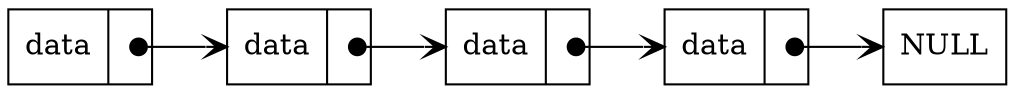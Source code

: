 digraph linkList {
        rankdir=LR;
        node [shape=record];
        a [label="{ <data> data | <ref> }"]
        b [label="{ <data> data | <ref> }"];
        c [label="{ <data> data | <ref> }"];
        d [label="{ <data> data | <ref> }"];
        e [shape=box label="NULL"];
        a:ref:c -> b:data [arrowhead=vee, arrowtail=dot, dir=both, tailclip=false];
        b:ref:c -> c:data [arrowhead=vee, arrowtail=dot, dir=both, tailclip=false];
        c:ref:c -> d:data [arrowhead=vee, arrowtail=dot, dir=both, tailclip=false];
        d:ref:c -> e      [arrowhead=vee, arrowtail=dot, dir=both, tailclip=false];
}